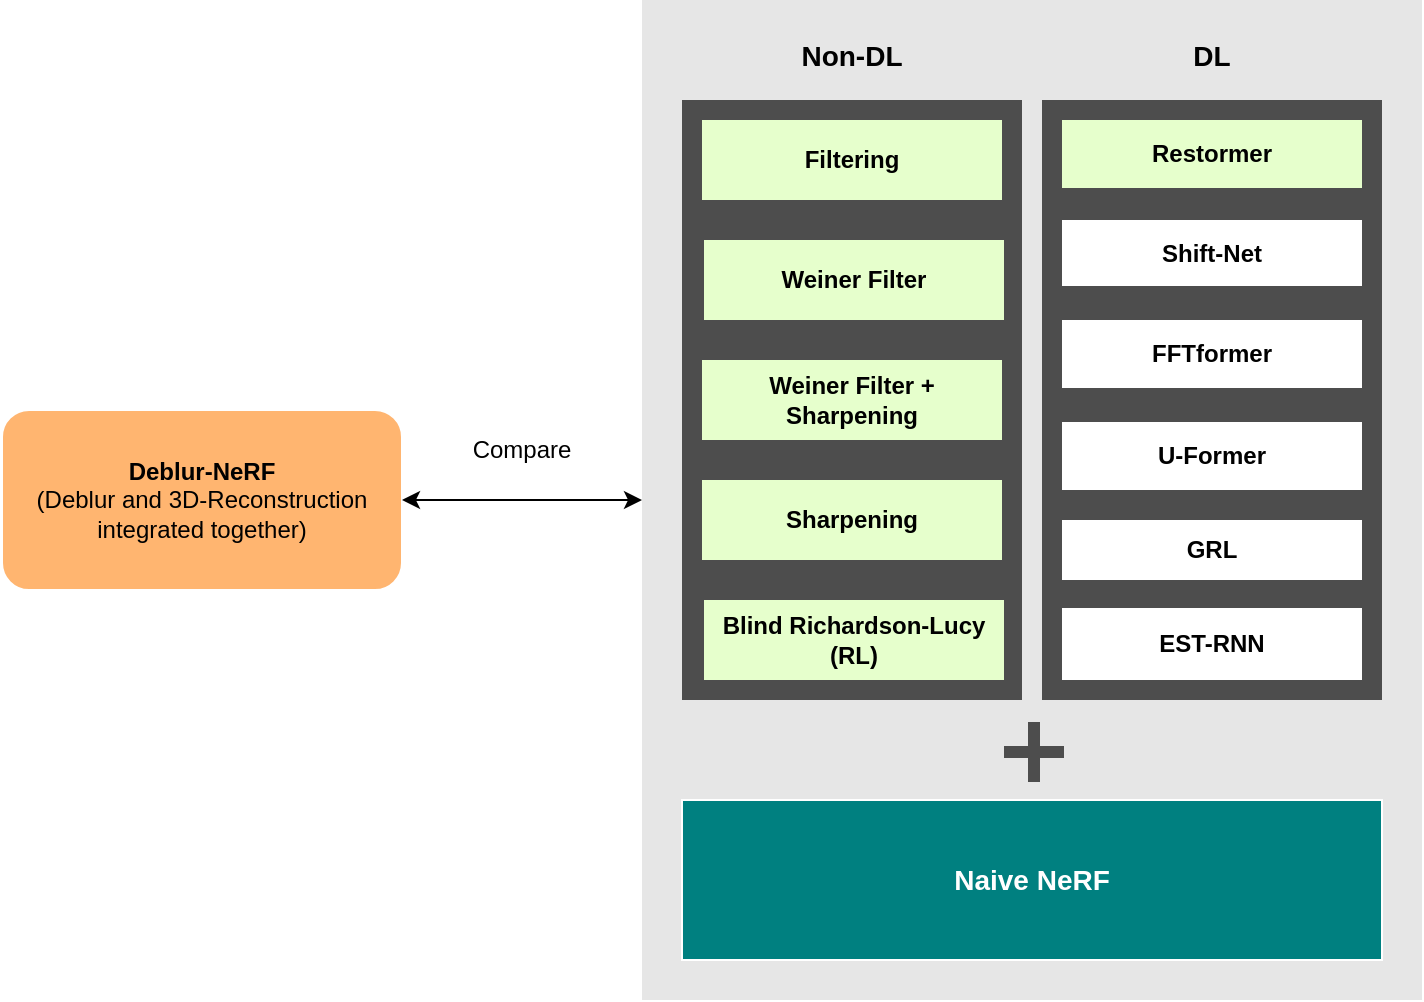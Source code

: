 <mxfile version="22.1.11" type="device">
  <diagram name="Page-1" id="oAzv6p3DsodNeNS0clT7">
    <mxGraphModel dx="928" dy="577" grid="1" gridSize="10" guides="1" tooltips="1" connect="1" arrows="1" fold="1" page="1" pageScale="1" pageWidth="850" pageHeight="1100" math="0" shadow="0">
      <root>
        <mxCell id="0" />
        <mxCell id="1" parent="0" />
        <mxCell id="OQcBgrV1E-DltKgcwWzk-1" value="&lt;b&gt;Deblur-NeRF&lt;/b&gt;&lt;br&gt;(Deblur and 3D-Reconstruction integrated together)" style="rounded=1;whiteSpace=wrap;html=1;fillColor=#FFB570;strokeColor=#FFFFFF;" parent="1" vertex="1">
          <mxGeometry x="60" y="235" width="200" height="90" as="geometry" />
        </mxCell>
        <mxCell id="OQcBgrV1E-DltKgcwWzk-2" value="" style="rounded=1.5;whiteSpace=wrap;html=1;fillColor=#E6E6E6;strokeColor=none;" parent="1" vertex="1">
          <mxGeometry x="380" y="30" width="390" height="500" as="geometry" />
        </mxCell>
        <mxCell id="XUJx9gF67EOi-3RmZ-BB-4" value="" style="endArrow=classic;startArrow=classic;html=1;rounded=0;entryX=0;entryY=0.5;entryDx=0;entryDy=0;exitX=1;exitY=0.5;exitDx=0;exitDy=0;" edge="1" parent="1" source="OQcBgrV1E-DltKgcwWzk-1" target="OQcBgrV1E-DltKgcwWzk-2">
          <mxGeometry width="50" height="50" relative="1" as="geometry">
            <mxPoint x="290" y="320" as="sourcePoint" />
            <mxPoint x="340" y="270" as="targetPoint" />
          </mxGeometry>
        </mxCell>
        <mxCell id="XUJx9gF67EOi-3RmZ-BB-5" value="Compare" style="text;html=1;strokeColor=none;fillColor=none;align=center;verticalAlign=middle;whiteSpace=wrap;rounded=0;" vertex="1" parent="1">
          <mxGeometry x="290" y="240" width="60" height="30" as="geometry" />
        </mxCell>
        <mxCell id="XUJx9gF67EOi-3RmZ-BB-9" value="&lt;b&gt;&lt;font color=&quot;#ffffff&quot; style=&quot;font-size: 14px;&quot;&gt;Naive NeRF&lt;/font&gt;&lt;/b&gt;" style="rounded=0.5;whiteSpace=wrap;html=1;fillColor=#008080;strokeColor=#FFFFFF;" vertex="1" parent="1">
          <mxGeometry x="400" y="430" width="350" height="80" as="geometry" />
        </mxCell>
        <mxCell id="XUJx9gF67EOi-3RmZ-BB-11" value="" style="rounded=0.5;whiteSpace=wrap;html=1;fillColor=#4D4D4D;strokeColor=none;" vertex="1" parent="1">
          <mxGeometry x="400" y="80" width="170" height="300" as="geometry" />
        </mxCell>
        <mxCell id="XUJx9gF67EOi-3RmZ-BB-12" value="" style="rounded=0.5;whiteSpace=wrap;html=1;fillColor=#4D4D4D;strokeColor=none;" vertex="1" parent="1">
          <mxGeometry x="580" y="80" width="170" height="300" as="geometry" />
        </mxCell>
        <mxCell id="XUJx9gF67EOi-3RmZ-BB-13" value="&lt;span&gt;&lt;font style=&quot;font-size: 12px;&quot;&gt;Filtering&lt;/font&gt;&lt;/span&gt;" style="rounded=0.5;whiteSpace=wrap;html=1;fillColor=#E6FFCC;strokeColor=none;fontStyle=1" vertex="1" parent="1">
          <mxGeometry x="410" y="90" width="150" height="40" as="geometry" />
        </mxCell>
        <mxCell id="XUJx9gF67EOi-3RmZ-BB-14" value="&lt;b&gt;&lt;font style=&quot;font-size: 12px;&quot;&gt;Weiner Filter&lt;/font&gt;&lt;/b&gt;" style="rounded=0.5;whiteSpace=wrap;html=1;fillColor=#E6FFCC;strokeColor=none;" vertex="1" parent="1">
          <mxGeometry x="411" y="150" width="150" height="40" as="geometry" />
        </mxCell>
        <mxCell id="XUJx9gF67EOi-3RmZ-BB-15" value="&lt;b&gt;&lt;font style=&quot;font-size: 12px;&quot;&gt;Weiner Filter + Sharpening&lt;/font&gt;&lt;/b&gt;" style="rounded=0.5;whiteSpace=wrap;html=1;fillColor=#E6FFCC;strokeColor=none;" vertex="1" parent="1">
          <mxGeometry x="410" y="210" width="150" height="40" as="geometry" />
        </mxCell>
        <mxCell id="XUJx9gF67EOi-3RmZ-BB-16" value="&lt;b&gt;&lt;font style=&quot;font-size: 12px;&quot;&gt;Sharpening&lt;/font&gt;&lt;/b&gt;" style="rounded=0.5;whiteSpace=wrap;html=1;fillColor=#E6FFCC;strokeColor=none;" vertex="1" parent="1">
          <mxGeometry x="410" y="270" width="150" height="40" as="geometry" />
        </mxCell>
        <mxCell id="XUJx9gF67EOi-3RmZ-BB-17" value="&lt;b&gt;&lt;font style=&quot;font-size: 12px;&quot;&gt;Blind Richardson-Lucy (RL)&lt;/font&gt;&lt;/b&gt;" style="rounded=0.5;whiteSpace=wrap;html=1;fillColor=#E6FFCC;strokeColor=none;" vertex="1" parent="1">
          <mxGeometry x="411" y="330" width="150" height="40" as="geometry" />
        </mxCell>
        <mxCell id="XUJx9gF67EOi-3RmZ-BB-18" value="&lt;b&gt;&lt;font style=&quot;font-size: 12px;&quot;&gt;Restormer&lt;/font&gt;&lt;/b&gt;" style="rounded=0.5;whiteSpace=wrap;html=1;fillColor=#E6FFCC;strokeColor=none;" vertex="1" parent="1">
          <mxGeometry x="590" y="90" width="150" height="34" as="geometry" />
        </mxCell>
        <mxCell id="XUJx9gF67EOi-3RmZ-BB-19" value="&lt;b&gt;&lt;font style=&quot;font-size: 12px;&quot;&gt;Shift-Net&lt;/font&gt;&lt;/b&gt;" style="rounded=0.5;whiteSpace=wrap;html=1;strokeColor=none;" vertex="1" parent="1">
          <mxGeometry x="590" y="140" width="150" height="33" as="geometry" />
        </mxCell>
        <mxCell id="XUJx9gF67EOi-3RmZ-BB-20" value="&lt;b&gt;&lt;font style=&quot;font-size: 12px;&quot;&gt;FFTformer&lt;/font&gt;&lt;/b&gt;" style="rounded=0.5;whiteSpace=wrap;html=1;strokeColor=none;" vertex="1" parent="1">
          <mxGeometry x="590" y="190" width="150" height="34" as="geometry" />
        </mxCell>
        <mxCell id="XUJx9gF67EOi-3RmZ-BB-21" value="&lt;b&gt;&lt;font style=&quot;font-size: 12px;&quot;&gt;GRL&lt;/font&gt;&lt;/b&gt;" style="rounded=0.5;whiteSpace=wrap;html=1;strokeColor=none;" vertex="1" parent="1">
          <mxGeometry x="590" y="290" width="150" height="30" as="geometry" />
        </mxCell>
        <mxCell id="XUJx9gF67EOi-3RmZ-BB-22" value="&lt;b&gt;&lt;font style=&quot;font-size: 12px;&quot;&gt;U-Former&lt;/font&gt;&lt;/b&gt;" style="rounded=0.5;whiteSpace=wrap;html=1;strokeColor=none;" vertex="1" parent="1">
          <mxGeometry x="590" y="241" width="150" height="34" as="geometry" />
        </mxCell>
        <mxCell id="XUJx9gF67EOi-3RmZ-BB-24" value="&lt;b&gt;&lt;font style=&quot;font-size: 12px;&quot;&gt;EST-RNN&lt;/font&gt;&lt;/b&gt;" style="rounded=0.5;whiteSpace=wrap;html=1;strokeColor=none;" vertex="1" parent="1">
          <mxGeometry x="590" y="334" width="150" height="36" as="geometry" />
        </mxCell>
        <mxCell id="XUJx9gF67EOi-3RmZ-BB-25" value="Non-DL" style="text;html=1;strokeColor=none;fillColor=none;align=center;verticalAlign=middle;whiteSpace=wrap;rounded=0;fontStyle=1;fontSize=14;" vertex="1" parent="1">
          <mxGeometry x="455" y="43" width="60" height="30" as="geometry" />
        </mxCell>
        <mxCell id="XUJx9gF67EOi-3RmZ-BB-27" value="DL" style="text;html=1;strokeColor=none;fillColor=none;align=center;verticalAlign=middle;whiteSpace=wrap;rounded=0;fontStyle=1;fontSize=14;" vertex="1" parent="1">
          <mxGeometry x="635" y="43" width="60" height="30" as="geometry" />
        </mxCell>
        <mxCell id="XUJx9gF67EOi-3RmZ-BB-28" value="" style="shape=cross;whiteSpace=wrap;html=1;strokeColor=none;fillColor=#4D4D4D;" vertex="1" parent="1">
          <mxGeometry x="561" y="391" width="30" height="30" as="geometry" />
        </mxCell>
      </root>
    </mxGraphModel>
  </diagram>
</mxfile>
